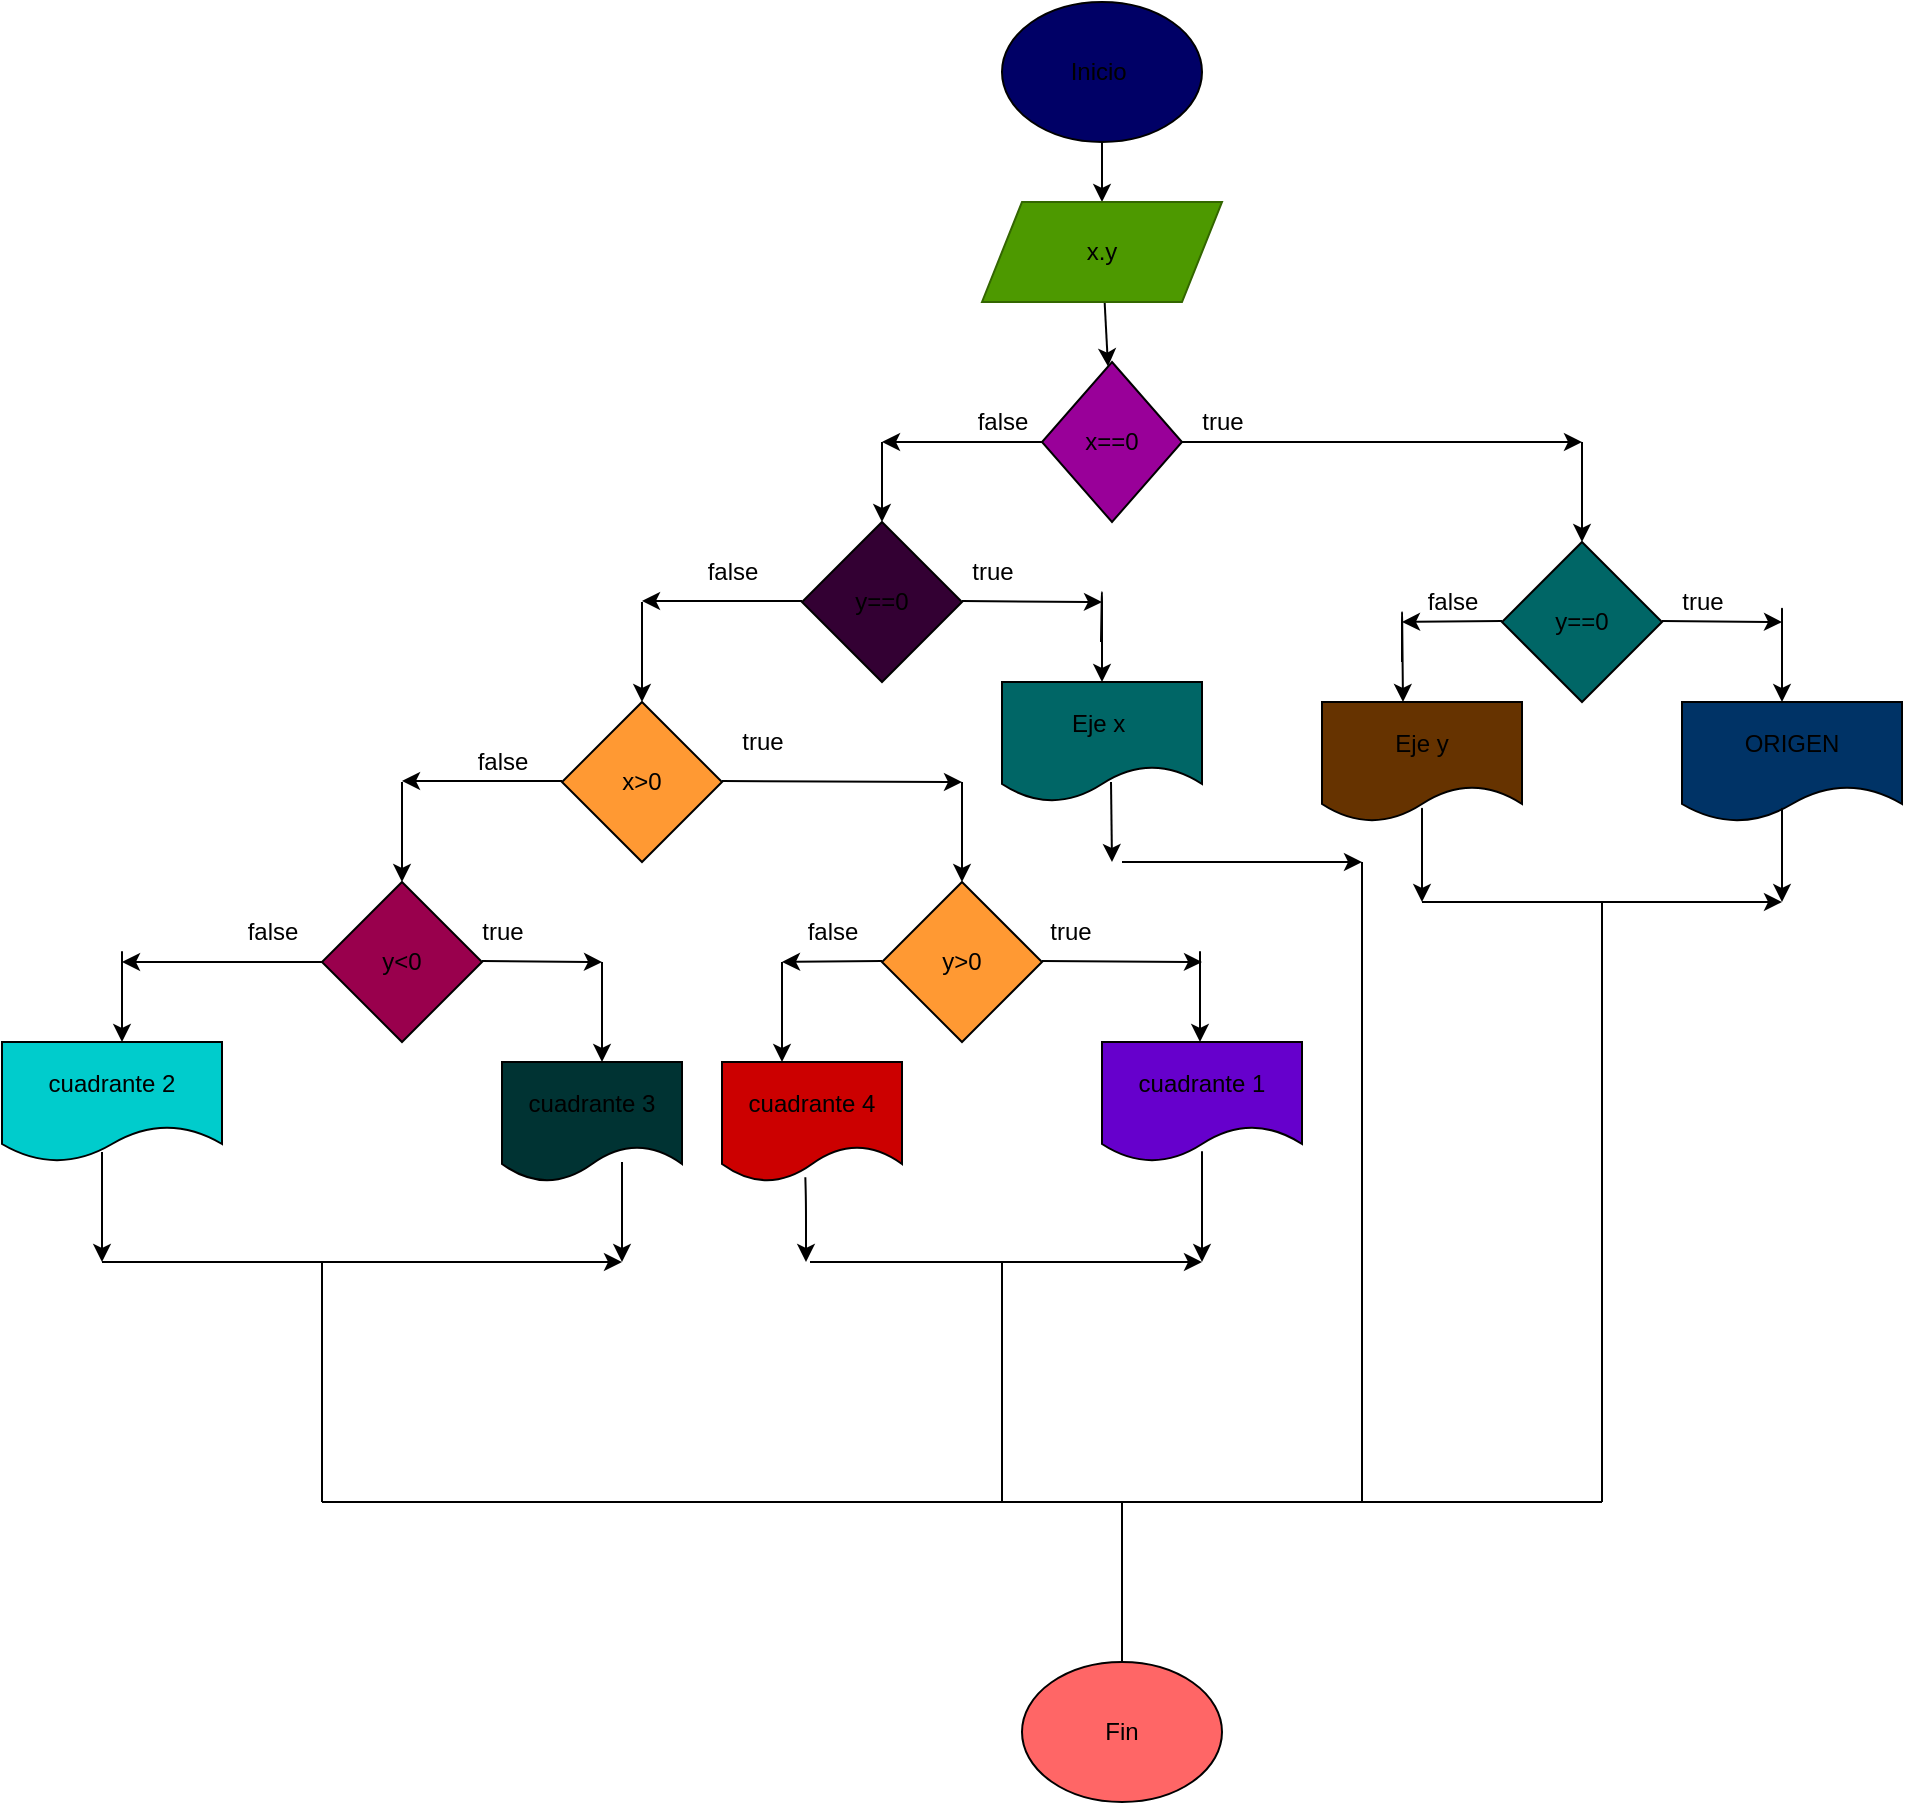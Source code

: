 <mxfile>
    <diagram id="cmZzbijb4NKntAkx-kKC" name="Página-1">
        <mxGraphModel dx="1501" dy="328" grid="1" gridSize="10" guides="1" tooltips="1" connect="1" arrows="1" fold="1" page="1" pageScale="1" pageWidth="827" pageHeight="1169" math="0" shadow="0">
            <root>
                <mxCell id="0"/>
                <mxCell id="1" parent="0"/>
                <mxCell id="4" value="" style="edgeStyle=none;html=1;" parent="1" source="2" target="3" edge="1">
                    <mxGeometry relative="1" as="geometry"/>
                </mxCell>
                <mxCell id="2" value="Inicio&amp;nbsp;" style="ellipse;whiteSpace=wrap;html=1;fillColor=#000066;" parent="1" vertex="1">
                    <mxGeometry x="380" y="10" width="100" height="70" as="geometry"/>
                </mxCell>
                <mxCell id="6" value="" style="edgeStyle=none;html=1;" parent="1" source="3" target="5" edge="1">
                    <mxGeometry relative="1" as="geometry"/>
                </mxCell>
                <mxCell id="3" value="x.y" style="shape=parallelogram;perimeter=parallelogramPerimeter;whiteSpace=wrap;html=1;fixedSize=1;strokeColor=#336600;fillColor=#4D9900;" parent="1" vertex="1">
                    <mxGeometry x="370" y="110" width="120" height="50" as="geometry"/>
                </mxCell>
                <mxCell id="8" value="" style="edgeStyle=none;html=1;" parent="1" source="5" edge="1">
                    <mxGeometry relative="1" as="geometry">
                        <mxPoint x="670" y="230" as="targetPoint"/>
                    </mxGeometry>
                </mxCell>
                <mxCell id="10" value="" style="edgeStyle=none;html=1;" parent="1" source="5" edge="1">
                    <mxGeometry relative="1" as="geometry">
                        <mxPoint x="320" y="230" as="targetPoint"/>
                    </mxGeometry>
                </mxCell>
                <mxCell id="5" value="x==0" style="rhombus;whiteSpace=wrap;html=1;fillColor=#990099;" parent="1" vertex="1">
                    <mxGeometry x="400" y="190" width="70" height="80" as="geometry"/>
                </mxCell>
                <mxCell id="11" value="" style="edgeStyle=none;html=1;" parent="1" edge="1">
                    <mxGeometry relative="1" as="geometry">
                        <mxPoint x="320" y="230" as="sourcePoint"/>
                        <mxPoint x="320" y="270" as="targetPoint"/>
                    </mxGeometry>
                </mxCell>
                <mxCell id="15" style="edgeStyle=none;html=1;" parent="1" edge="1">
                    <mxGeometry relative="1" as="geometry">
                        <mxPoint x="290" y="320" as="targetPoint"/>
                        <mxPoint x="297" y="318" as="sourcePoint"/>
                    </mxGeometry>
                </mxCell>
                <mxCell id="16" value="y==0" style="rhombus;whiteSpace=wrap;html=1;fillColor=#330033;" parent="1" vertex="1">
                    <mxGeometry x="280" y="270" width="80" height="80" as="geometry"/>
                </mxCell>
                <mxCell id="19" value="" style="edgeStyle=none;html=1;" parent="1" edge="1">
                    <mxGeometry relative="1" as="geometry">
                        <mxPoint x="280" y="309.5" as="sourcePoint"/>
                        <mxPoint x="200" y="309.5" as="targetPoint"/>
                    </mxGeometry>
                </mxCell>
                <mxCell id="20" value="" style="edgeStyle=none;html=1;" parent="1" edge="1">
                    <mxGeometry relative="1" as="geometry">
                        <mxPoint x="200" y="310" as="sourcePoint"/>
                        <mxPoint x="200" y="360" as="targetPoint"/>
                    </mxGeometry>
                </mxCell>
                <mxCell id="21" value="x&amp;gt;0" style="rhombus;whiteSpace=wrap;html=1;fillColor=#FF9933;" parent="1" vertex="1">
                    <mxGeometry x="160" y="360" width="80" height="80" as="geometry"/>
                </mxCell>
                <mxCell id="22" value="" style="edgeStyle=none;html=1;" parent="1" edge="1">
                    <mxGeometry relative="1" as="geometry">
                        <mxPoint x="360" y="309.5" as="sourcePoint"/>
                        <mxPoint x="430" y="310" as="targetPoint"/>
                    </mxGeometry>
                </mxCell>
                <mxCell id="23" value="" style="edgeStyle=none;html=1;" parent="1" edge="1">
                    <mxGeometry relative="1" as="geometry">
                        <mxPoint x="429.5" y="330" as="sourcePoint"/>
                        <mxPoint x="430" y="350" as="targetPoint"/>
                        <Array as="points">
                            <mxPoint x="430" y="300"/>
                        </Array>
                    </mxGeometry>
                </mxCell>
                <mxCell id="24" value="Eje x&amp;nbsp;" style="shape=document;whiteSpace=wrap;html=1;boundedLbl=1;fillColor=#006666;" parent="1" vertex="1">
                    <mxGeometry x="380" y="350" width="100" height="60" as="geometry"/>
                </mxCell>
                <mxCell id="25" value="" style="edgeStyle=none;html=1;" parent="1" edge="1">
                    <mxGeometry relative="1" as="geometry">
                        <mxPoint x="160" y="399.5" as="sourcePoint"/>
                        <mxPoint x="80" y="399.5" as="targetPoint"/>
                    </mxGeometry>
                </mxCell>
                <mxCell id="26" value="" style="edgeStyle=none;html=1;" parent="1" edge="1">
                    <mxGeometry relative="1" as="geometry">
                        <mxPoint x="80" y="400" as="sourcePoint"/>
                        <mxPoint x="80" y="450" as="targetPoint"/>
                    </mxGeometry>
                </mxCell>
                <mxCell id="27" value="y&amp;lt;0" style="rhombus;whiteSpace=wrap;html=1;fillColor=#99004D;" parent="1" vertex="1">
                    <mxGeometry x="40" y="450" width="80" height="80" as="geometry"/>
                </mxCell>
                <mxCell id="28" value="" style="edgeStyle=none;html=1;exitX=0;exitY=0.5;exitDx=0;exitDy=0;" parent="1" source="27" edge="1">
                    <mxGeometry relative="1" as="geometry">
                        <mxPoint x="20" y="490" as="sourcePoint"/>
                        <mxPoint x="-60" y="490" as="targetPoint"/>
                    </mxGeometry>
                </mxCell>
                <mxCell id="29" value="" style="edgeStyle=none;html=1;" parent="1" edge="1">
                    <mxGeometry relative="1" as="geometry">
                        <mxPoint x="-60" y="520" as="sourcePoint"/>
                        <mxPoint x="-60" y="530" as="targetPoint"/>
                        <Array as="points">
                            <mxPoint x="-60" y="480"/>
                        </Array>
                    </mxGeometry>
                </mxCell>
                <mxCell id="31" value="" style="edgeStyle=none;html=1;" parent="1" edge="1">
                    <mxGeometry relative="1" as="geometry">
                        <mxPoint x="240" y="399.5" as="sourcePoint"/>
                        <mxPoint x="360" y="400" as="targetPoint"/>
                    </mxGeometry>
                </mxCell>
                <mxCell id="34" value="cuadrante 2" style="shape=document;whiteSpace=wrap;html=1;boundedLbl=1;fillColor=#00CCCC;" parent="1" vertex="1">
                    <mxGeometry x="-120" y="530" width="110" height="60" as="geometry"/>
                </mxCell>
                <mxCell id="35" value="" style="edgeStyle=none;html=1;" parent="1" edge="1">
                    <mxGeometry relative="1" as="geometry">
                        <mxPoint x="120" y="489.5" as="sourcePoint"/>
                        <mxPoint x="180" y="490" as="targetPoint"/>
                    </mxGeometry>
                </mxCell>
                <mxCell id="36" value="" style="edgeStyle=none;html=1;" parent="1" edge="1">
                    <mxGeometry relative="1" as="geometry">
                        <mxPoint x="180" y="490" as="sourcePoint"/>
                        <mxPoint x="180" y="540" as="targetPoint"/>
                    </mxGeometry>
                </mxCell>
                <mxCell id="37" value="cuadrante 3" style="shape=document;whiteSpace=wrap;html=1;boundedLbl=1;fillColor=#003333;" parent="1" vertex="1">
                    <mxGeometry x="130" y="540" width="90" height="60" as="geometry"/>
                </mxCell>
                <mxCell id="38" value="" style="edgeStyle=none;html=1;" parent="1" edge="1">
                    <mxGeometry relative="1" as="geometry">
                        <mxPoint x="-70" y="585" as="sourcePoint"/>
                        <mxPoint x="-70" y="640" as="targetPoint"/>
                    </mxGeometry>
                </mxCell>
                <mxCell id="39" value="" style="edgeStyle=none;html=1;" parent="1" edge="1">
                    <mxGeometry relative="1" as="geometry">
                        <mxPoint x="190" y="590" as="sourcePoint"/>
                        <mxPoint x="190" y="640" as="targetPoint"/>
                    </mxGeometry>
                </mxCell>
                <mxCell id="40" value="" style="edgeStyle=none;html=1;" parent="1" edge="1">
                    <mxGeometry relative="1" as="geometry">
                        <mxPoint x="-70" y="640" as="sourcePoint"/>
                        <mxPoint x="190" y="640" as="targetPoint"/>
                    </mxGeometry>
                </mxCell>
                <mxCell id="44" value="" style="edgeStyle=none;html=1;" parent="1" edge="1">
                    <mxGeometry relative="1" as="geometry">
                        <mxPoint x="360" y="400" as="sourcePoint"/>
                        <mxPoint x="360" y="450" as="targetPoint"/>
                    </mxGeometry>
                </mxCell>
                <mxCell id="45" value="y&amp;gt;0" style="rhombus;whiteSpace=wrap;html=1;fillColor=#FF9933;" parent="1" vertex="1">
                    <mxGeometry x="320" y="450" width="80" height="80" as="geometry"/>
                </mxCell>
                <mxCell id="46" value="" style="edgeStyle=none;html=1;" parent="1" edge="1">
                    <mxGeometry relative="1" as="geometry">
                        <mxPoint x="320" y="489.5" as="sourcePoint"/>
                        <mxPoint x="270" y="490" as="targetPoint"/>
                    </mxGeometry>
                </mxCell>
                <mxCell id="47" value="" style="edgeStyle=none;html=1;" parent="1" edge="1">
                    <mxGeometry relative="1" as="geometry">
                        <mxPoint x="270" y="490" as="sourcePoint"/>
                        <mxPoint x="270" y="540" as="targetPoint"/>
                    </mxGeometry>
                </mxCell>
                <mxCell id="48" value="cuadrante 4" style="shape=document;whiteSpace=wrap;html=1;boundedLbl=1;fillColor=#CC0000;" parent="1" vertex="1">
                    <mxGeometry x="240" y="540" width="90" height="60" as="geometry"/>
                </mxCell>
                <mxCell id="49" value="" style="edgeStyle=none;html=1;" parent="1" edge="1">
                    <mxGeometry relative="1" as="geometry">
                        <mxPoint x="400" y="489.5" as="sourcePoint"/>
                        <mxPoint x="480" y="490" as="targetPoint"/>
                    </mxGeometry>
                </mxCell>
                <mxCell id="50" value="" style="edgeStyle=none;html=1;" parent="1" edge="1">
                    <mxGeometry relative="1" as="geometry">
                        <mxPoint x="479" y="510" as="sourcePoint"/>
                        <mxPoint x="479" y="530" as="targetPoint"/>
                        <Array as="points">
                            <mxPoint x="479" y="480"/>
                            <mxPoint x="479" y="510"/>
                        </Array>
                    </mxGeometry>
                </mxCell>
                <mxCell id="51" value="cuadrante 1" style="shape=document;whiteSpace=wrap;html=1;boundedLbl=1;fillColor=#6600CC;" parent="1" vertex="1">
                    <mxGeometry x="430" y="530" width="100" height="60" as="geometry"/>
                </mxCell>
                <mxCell id="52" value="" style="edgeStyle=none;html=1;exitX=0.463;exitY=0.961;exitDx=0;exitDy=0;exitPerimeter=0;" parent="1" source="48" edge="1">
                    <mxGeometry relative="1" as="geometry">
                        <mxPoint x="290" y="630" as="sourcePoint"/>
                        <mxPoint x="282" y="640" as="targetPoint"/>
                        <Array as="points">
                            <mxPoint x="282" y="610"/>
                        </Array>
                    </mxGeometry>
                </mxCell>
                <mxCell id="54" value="" style="edgeStyle=none;html=1;" parent="1" edge="1">
                    <mxGeometry relative="1" as="geometry">
                        <mxPoint x="480" y="610" as="sourcePoint"/>
                        <mxPoint x="480" y="640" as="targetPoint"/>
                        <Array as="points">
                            <mxPoint x="480" y="580"/>
                            <mxPoint x="480" y="610"/>
                        </Array>
                    </mxGeometry>
                </mxCell>
                <mxCell id="55" value="" style="edgeStyle=none;html=1;" parent="1" edge="1">
                    <mxGeometry relative="1" as="geometry">
                        <mxPoint x="284" y="640" as="sourcePoint"/>
                        <mxPoint x="480" y="640" as="targetPoint"/>
                    </mxGeometry>
                </mxCell>
                <mxCell id="56" value="" style="edgeStyle=none;html=1;" parent="1" edge="1">
                    <mxGeometry relative="1" as="geometry">
                        <mxPoint x="434.5" y="400" as="sourcePoint"/>
                        <mxPoint x="435" y="440" as="targetPoint"/>
                    </mxGeometry>
                </mxCell>
                <mxCell id="58" value="" style="edgeStyle=none;html=1;" parent="1" edge="1">
                    <mxGeometry relative="1" as="geometry">
                        <mxPoint x="440" y="440" as="sourcePoint"/>
                        <mxPoint x="560" y="440" as="targetPoint"/>
                    </mxGeometry>
                </mxCell>
                <mxCell id="60" value="" style="edgeStyle=none;html=1;" parent="1" edge="1">
                    <mxGeometry relative="1" as="geometry">
                        <mxPoint x="670" y="230" as="sourcePoint"/>
                        <mxPoint x="670" y="280" as="targetPoint"/>
                    </mxGeometry>
                </mxCell>
                <mxCell id="61" value="y==0" style="rhombus;whiteSpace=wrap;html=1;fillColor=#006666;" parent="1" vertex="1">
                    <mxGeometry x="630" y="280" width="80" height="80" as="geometry"/>
                </mxCell>
                <mxCell id="62" value="" style="edgeStyle=none;html=1;" parent="1" edge="1">
                    <mxGeometry relative="1" as="geometry">
                        <mxPoint x="630" y="319.5" as="sourcePoint"/>
                        <mxPoint x="580" y="320" as="targetPoint"/>
                        <Array as="points">
                            <mxPoint x="630" y="319.5"/>
                        </Array>
                    </mxGeometry>
                </mxCell>
                <mxCell id="63" value="" style="edgeStyle=none;html=1;" parent="1" edge="1">
                    <mxGeometry relative="1" as="geometry">
                        <mxPoint x="580" y="340" as="sourcePoint"/>
                        <mxPoint x="580.5" y="360" as="targetPoint"/>
                        <Array as="points">
                            <mxPoint x="580" y="310"/>
                        </Array>
                    </mxGeometry>
                </mxCell>
                <mxCell id="64" value="" style="edgeStyle=none;html=1;" parent="1" edge="1">
                    <mxGeometry relative="1" as="geometry">
                        <mxPoint x="710" y="319.5" as="sourcePoint"/>
                        <mxPoint x="770" y="320" as="targetPoint"/>
                    </mxGeometry>
                </mxCell>
                <mxCell id="67" value="" style="edgeStyle=none;html=1;" parent="1" edge="1">
                    <mxGeometry relative="1" as="geometry">
                        <mxPoint x="770" y="320" as="sourcePoint"/>
                        <mxPoint x="770" y="360" as="targetPoint"/>
                        <Array as="points">
                            <mxPoint x="770" y="310"/>
                        </Array>
                    </mxGeometry>
                </mxCell>
                <mxCell id="68" value="Eje y" style="shape=document;whiteSpace=wrap;html=1;boundedLbl=1;fillColor=#663300;" parent="1" vertex="1">
                    <mxGeometry x="540" y="360" width="100" height="60" as="geometry"/>
                </mxCell>
                <mxCell id="69" value="ORIGEN" style="shape=document;whiteSpace=wrap;html=1;boundedLbl=1;fillColor=#003366;" parent="1" vertex="1">
                    <mxGeometry x="720" y="360" width="110" height="60" as="geometry"/>
                </mxCell>
                <mxCell id="70" value="" style="edgeStyle=none;html=1;" parent="1" edge="1">
                    <mxGeometry relative="1" as="geometry">
                        <mxPoint x="590" y="420" as="sourcePoint"/>
                        <mxPoint x="590" y="460" as="targetPoint"/>
                        <Array as="points">
                            <mxPoint x="590" y="410"/>
                        </Array>
                    </mxGeometry>
                </mxCell>
                <mxCell id="73" value="" style="edgeStyle=none;html=1;" parent="1" edge="1">
                    <mxGeometry relative="1" as="geometry">
                        <mxPoint x="770" y="420" as="sourcePoint"/>
                        <mxPoint x="770" y="460" as="targetPoint"/>
                        <Array as="points">
                            <mxPoint x="770" y="410"/>
                        </Array>
                    </mxGeometry>
                </mxCell>
                <mxCell id="74" value="" style="edgeStyle=none;html=1;" parent="1" edge="1">
                    <mxGeometry relative="1" as="geometry">
                        <mxPoint x="590" y="460" as="sourcePoint"/>
                        <mxPoint x="770" y="460" as="targetPoint"/>
                    </mxGeometry>
                </mxCell>
                <mxCell id="76" value="" style="endArrow=none;html=1;" parent="1" edge="1">
                    <mxGeometry width="50" height="50" relative="1" as="geometry">
                        <mxPoint x="40" y="760" as="sourcePoint"/>
                        <mxPoint x="40" y="640" as="targetPoint"/>
                    </mxGeometry>
                </mxCell>
                <mxCell id="77" value="" style="endArrow=none;html=1;" parent="1" edge="1">
                    <mxGeometry width="50" height="50" relative="1" as="geometry">
                        <mxPoint x="680" y="760" as="sourcePoint"/>
                        <mxPoint x="680" y="460" as="targetPoint"/>
                    </mxGeometry>
                </mxCell>
                <mxCell id="78" value="" style="endArrow=none;html=1;" parent="1" edge="1">
                    <mxGeometry width="50" height="50" relative="1" as="geometry">
                        <mxPoint x="380" y="760" as="sourcePoint"/>
                        <mxPoint x="380" y="640" as="targetPoint"/>
                    </mxGeometry>
                </mxCell>
                <mxCell id="79" value="" style="endArrow=none;html=1;" parent="1" edge="1">
                    <mxGeometry width="50" height="50" relative="1" as="geometry">
                        <mxPoint x="40" y="760" as="sourcePoint"/>
                        <mxPoint x="680" y="760" as="targetPoint"/>
                    </mxGeometry>
                </mxCell>
                <mxCell id="80" value="" style="endArrow=none;html=1;" parent="1" edge="1">
                    <mxGeometry width="50" height="50" relative="1" as="geometry">
                        <mxPoint x="560" y="760" as="sourcePoint"/>
                        <mxPoint x="560" y="440" as="targetPoint"/>
                    </mxGeometry>
                </mxCell>
                <mxCell id="81" value="" style="endArrow=none;html=1;" parent="1" edge="1">
                    <mxGeometry width="50" height="50" relative="1" as="geometry">
                        <mxPoint x="440" y="840" as="sourcePoint"/>
                        <mxPoint x="440" y="760" as="targetPoint"/>
                    </mxGeometry>
                </mxCell>
                <mxCell id="82" value="Fin" style="ellipse;whiteSpace=wrap;html=1;fillColor=#FF6666;" parent="1" vertex="1">
                    <mxGeometry x="390" y="840" width="100" height="70" as="geometry"/>
                </mxCell>
                <mxCell id="83" value="false" style="text;html=1;align=center;verticalAlign=middle;resizable=0;points=[];autosize=1;strokeColor=none;fillColor=none;" parent="1" vertex="1">
                    <mxGeometry x="355" y="205" width="50" height="30" as="geometry"/>
                </mxCell>
                <mxCell id="84" value="true" style="text;html=1;align=center;verticalAlign=middle;resizable=0;points=[];autosize=1;strokeColor=none;fillColor=none;" parent="1" vertex="1">
                    <mxGeometry x="470" y="205" width="40" height="30" as="geometry"/>
                </mxCell>
                <mxCell id="85" value="false" style="text;html=1;align=center;verticalAlign=middle;resizable=0;points=[];autosize=1;strokeColor=none;fillColor=none;" parent="1" vertex="1">
                    <mxGeometry x="220" y="280" width="50" height="30" as="geometry"/>
                </mxCell>
                <mxCell id="86" value="true" style="text;html=1;align=center;verticalAlign=middle;resizable=0;points=[];autosize=1;strokeColor=none;fillColor=none;" parent="1" vertex="1">
                    <mxGeometry x="355" y="280" width="40" height="30" as="geometry"/>
                </mxCell>
                <mxCell id="87" value="false" style="text;html=1;align=center;verticalAlign=middle;resizable=0;points=[];autosize=1;strokeColor=none;fillColor=none;" parent="1" vertex="1">
                    <mxGeometry x="105" y="375" width="50" height="30" as="geometry"/>
                </mxCell>
                <mxCell id="89" value="true" style="text;html=1;align=center;verticalAlign=middle;resizable=0;points=[];autosize=1;strokeColor=none;fillColor=none;" parent="1" vertex="1">
                    <mxGeometry x="240" y="365" width="40" height="30" as="geometry"/>
                </mxCell>
                <mxCell id="90" value="false" style="text;html=1;align=center;verticalAlign=middle;resizable=0;points=[];autosize=1;strokeColor=none;fillColor=none;" vertex="1" parent="1">
                    <mxGeometry x="-10" y="460" width="50" height="30" as="geometry"/>
                </mxCell>
                <mxCell id="91" value="true" style="text;html=1;align=center;verticalAlign=middle;resizable=0;points=[];autosize=1;strokeColor=none;fillColor=none;" vertex="1" parent="1">
                    <mxGeometry x="110" y="460" width="40" height="30" as="geometry"/>
                </mxCell>
                <mxCell id="92" value="false" style="text;html=1;align=center;verticalAlign=middle;resizable=0;points=[];autosize=1;strokeColor=none;fillColor=none;" vertex="1" parent="1">
                    <mxGeometry x="580" y="295" width="50" height="30" as="geometry"/>
                </mxCell>
                <mxCell id="93" value="true" style="text;html=1;align=center;verticalAlign=middle;resizable=0;points=[];autosize=1;strokeColor=none;fillColor=none;" vertex="1" parent="1">
                    <mxGeometry x="710" y="295" width="40" height="30" as="geometry"/>
                </mxCell>
                <mxCell id="94" value="false" style="text;html=1;align=center;verticalAlign=middle;resizable=0;points=[];autosize=1;strokeColor=none;fillColor=none;" vertex="1" parent="1">
                    <mxGeometry x="270" y="460" width="50" height="30" as="geometry"/>
                </mxCell>
                <mxCell id="95" value="true" style="text;html=1;align=center;verticalAlign=middle;resizable=0;points=[];autosize=1;strokeColor=none;fillColor=none;" vertex="1" parent="1">
                    <mxGeometry x="394" y="460" width="40" height="30" as="geometry"/>
                </mxCell>
            </root>
        </mxGraphModel>
    </diagram>
</mxfile>